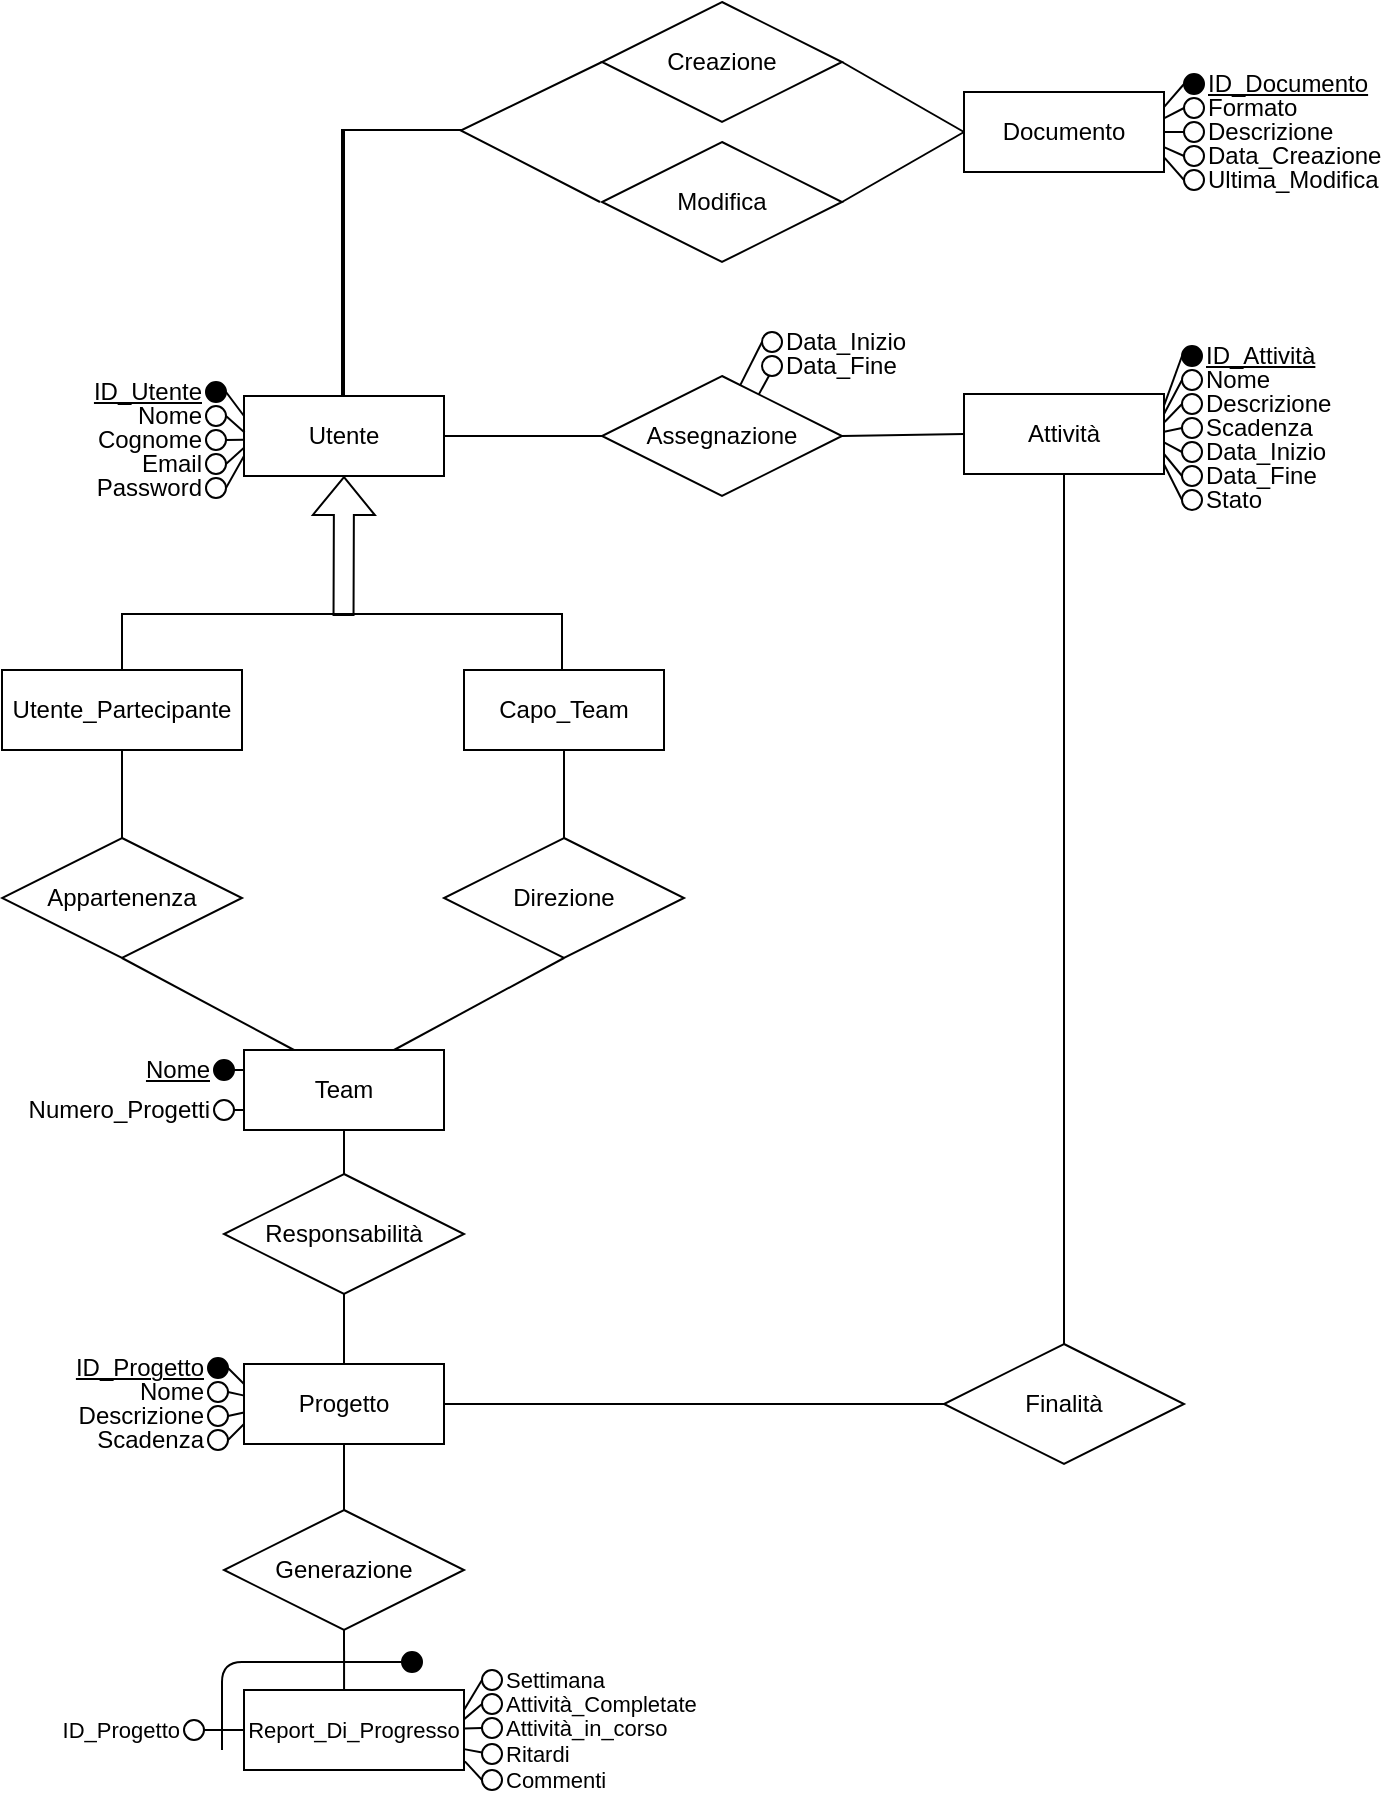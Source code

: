 <mxfile version="22.1.21" type="github">
  <diagram name="Pagina-1" id="-a8NMQQ-U-Xqtfrc5owP">
    <mxGraphModel dx="1985" dy="1823" grid="1" gridSize="10" guides="1" tooltips="1" connect="1" arrows="1" fold="1" page="1" pageScale="1" pageWidth="827" pageHeight="1169" math="0" shadow="0">
      <root>
        <mxCell id="0" />
        <mxCell id="1" parent="0" />
        <mxCell id="HbMBIwUDG-rfj2Xc_2_B-1" value="Utente" style="whiteSpace=wrap;html=1;align=center;" vertex="1" parent="1">
          <mxGeometry x="-19" y="-957" width="100" height="40" as="geometry" />
        </mxCell>
        <mxCell id="HbMBIwUDG-rfj2Xc_2_B-3" value="Password" style="ellipse;whiteSpace=wrap;html=1;align=right;labelPosition=left;verticalLabelPosition=middle;verticalAlign=middle;fillColor=#FFFFFF;strokeColor=default;fillStyle=auto;gradientColor=none;" vertex="1" parent="1">
          <mxGeometry x="-38" y="-916" width="10" height="10" as="geometry" />
        </mxCell>
        <mxCell id="HbMBIwUDG-rfj2Xc_2_B-4" value="Email" style="ellipse;whiteSpace=wrap;html=1;align=right;labelPosition=left;verticalLabelPosition=middle;verticalAlign=middle;fillColor=#FFFFFF;strokeColor=default;fillStyle=auto;gradientColor=none;" vertex="1" parent="1">
          <mxGeometry x="-38" y="-928" width="10" height="10" as="geometry" />
        </mxCell>
        <mxCell id="HbMBIwUDG-rfj2Xc_2_B-5" value="Cognome" style="ellipse;whiteSpace=wrap;html=1;align=right;labelPosition=left;verticalLabelPosition=middle;verticalAlign=middle;fillColor=#FFFFFF;strokeColor=default;fillStyle=auto;gradientColor=none;" vertex="1" parent="1">
          <mxGeometry x="-38" y="-940" width="10" height="10" as="geometry" />
        </mxCell>
        <mxCell id="HbMBIwUDG-rfj2Xc_2_B-6" value="Nome" style="ellipse;whiteSpace=wrap;html=1;align=right;labelPosition=left;verticalLabelPosition=middle;verticalAlign=middle;fillColor=#FFFFFF;strokeColor=default;fillStyle=auto;gradientColor=none;" vertex="1" parent="1">
          <mxGeometry x="-38" y="-952" width="10" height="10" as="geometry" />
        </mxCell>
        <mxCell id="HbMBIwUDG-rfj2Xc_2_B-7" value="ID_Utente" style="ellipse;whiteSpace=wrap;html=1;align=right;fontStyle=4;labelBackgroundColor=none;labelPosition=left;verticalLabelPosition=middle;verticalAlign=middle;fillColor=#000000;" vertex="1" parent="1">
          <mxGeometry x="-38" y="-964" width="10" height="10" as="geometry" />
        </mxCell>
        <mxCell id="HbMBIwUDG-rfj2Xc_2_B-8" value="" style="endArrow=none;html=1;rounded=0;entryX=0;entryY=0.25;entryDx=0;entryDy=0;exitX=1;exitY=0.5;exitDx=0;exitDy=0;" edge="1" parent="1" source="HbMBIwUDG-rfj2Xc_2_B-7" target="HbMBIwUDG-rfj2Xc_2_B-1">
          <mxGeometry width="50" height="50" relative="1" as="geometry">
            <mxPoint x="-39" y="-967" as="sourcePoint" />
            <mxPoint x="1" y="-1007" as="targetPoint" />
          </mxGeometry>
        </mxCell>
        <mxCell id="HbMBIwUDG-rfj2Xc_2_B-10" value="" style="endArrow=none;html=1;rounded=0;entryX=1;entryY=0.5;entryDx=0;entryDy=0;exitX=0.003;exitY=0.455;exitDx=0;exitDy=0;exitPerimeter=0;" edge="1" parent="1" source="HbMBIwUDG-rfj2Xc_2_B-1" target="HbMBIwUDG-rfj2Xc_2_B-6">
          <mxGeometry width="50" height="50" relative="1" as="geometry">
            <mxPoint x="-18" y="-929" as="sourcePoint" />
            <mxPoint x="-39" y="-934" as="targetPoint" />
          </mxGeometry>
        </mxCell>
        <mxCell id="HbMBIwUDG-rfj2Xc_2_B-11" value="" style="endArrow=none;html=1;rounded=0;entryX=1;entryY=0.5;entryDx=0;entryDy=0;exitX=0;exitY=0.548;exitDx=0;exitDy=0;exitPerimeter=0;" edge="1" parent="1" source="HbMBIwUDG-rfj2Xc_2_B-1" target="HbMBIwUDG-rfj2Xc_2_B-5">
          <mxGeometry width="50" height="50" relative="1" as="geometry">
            <mxPoint x="-28" y="-917.5" as="sourcePoint" />
            <mxPoint x="-49" y="-922.5" as="targetPoint" />
          </mxGeometry>
        </mxCell>
        <mxCell id="HbMBIwUDG-rfj2Xc_2_B-12" value="" style="endArrow=none;html=1;rounded=0;entryX=1;entryY=0.5;entryDx=0;entryDy=0;exitX=0;exitY=0.648;exitDx=0;exitDy=0;exitPerimeter=0;" edge="1" parent="1" source="HbMBIwUDG-rfj2Xc_2_B-1" target="HbMBIwUDG-rfj2Xc_2_B-4">
          <mxGeometry width="50" height="50" relative="1" as="geometry">
            <mxPoint x="-19" y="-923" as="sourcePoint" />
            <mxPoint x="-39" y="-910" as="targetPoint" />
          </mxGeometry>
        </mxCell>
        <mxCell id="HbMBIwUDG-rfj2Xc_2_B-13" value="" style="endArrow=none;html=1;rounded=0;entryX=1;entryY=0.5;entryDx=0;entryDy=0;exitX=0;exitY=0.75;exitDx=0;exitDy=0;" edge="1" parent="1" source="HbMBIwUDG-rfj2Xc_2_B-1" target="HbMBIwUDG-rfj2Xc_2_B-3">
          <mxGeometry width="50" height="50" relative="1" as="geometry">
            <mxPoint x="-9" y="-913" as="sourcePoint" />
            <mxPoint x="-29" y="-900" as="targetPoint" />
          </mxGeometry>
        </mxCell>
        <mxCell id="HbMBIwUDG-rfj2Xc_2_B-122" style="edgeStyle=none;shape=connector;curved=0;rounded=0;orthogonalLoop=1;jettySize=auto;html=1;exitX=0.5;exitY=1;exitDx=0;exitDy=0;entryX=0.5;entryY=0;entryDx=0;entryDy=0;labelBackgroundColor=default;strokeColor=default;align=center;verticalAlign=middle;fontFamily=Helvetica;fontSize=11;fontColor=default;endArrow=none;sourcePerimeterSpacing=0;targetPerimeterSpacing=0;" edge="1" parent="1" source="HbMBIwUDG-rfj2Xc_2_B-14" target="HbMBIwUDG-rfj2Xc_2_B-121">
          <mxGeometry relative="1" as="geometry" />
        </mxCell>
        <mxCell id="HbMBIwUDG-rfj2Xc_2_B-14" value="Progetto" style="whiteSpace=wrap;html=1;align=center;" vertex="1" parent="1">
          <mxGeometry x="-19" y="-473" width="100" height="40" as="geometry" />
        </mxCell>
        <mxCell id="HbMBIwUDG-rfj2Xc_2_B-15" value="Nome" style="ellipse;whiteSpace=wrap;html=1;align=right;labelPosition=left;verticalLabelPosition=middle;verticalAlign=middle;fillColor=#FFFFFF;strokeColor=default;fillStyle=auto;gradientColor=none;" vertex="1" parent="1">
          <mxGeometry x="-37" y="-464" width="10" height="10" as="geometry" />
        </mxCell>
        <mxCell id="HbMBIwUDG-rfj2Xc_2_B-16" value="Scadenza" style="ellipse;whiteSpace=wrap;html=1;align=right;labelPosition=left;verticalLabelPosition=middle;verticalAlign=middle;fillColor=#FFFFFF;strokeColor=default;fillStyle=auto;gradientColor=none;" vertex="1" parent="1">
          <mxGeometry x="-37" y="-440" width="10" height="10" as="geometry" />
        </mxCell>
        <mxCell id="HbMBIwUDG-rfj2Xc_2_B-17" value="Descrizione" style="ellipse;whiteSpace=wrap;html=1;align=right;labelPosition=left;verticalLabelPosition=middle;verticalAlign=middle;fillColor=#FFFFFF;strokeColor=default;fillStyle=auto;gradientColor=none;" vertex="1" parent="1">
          <mxGeometry x="-37" y="-452" width="10" height="10" as="geometry" />
        </mxCell>
        <mxCell id="HbMBIwUDG-rfj2Xc_2_B-18" value="ID_Progetto" style="ellipse;whiteSpace=wrap;html=1;align=right;fontStyle=4;labelBackgroundColor=none;labelPosition=left;verticalLabelPosition=middle;verticalAlign=middle;fillColor=#000000;" vertex="1" parent="1">
          <mxGeometry x="-37" y="-476" width="10" height="10" as="geometry" />
        </mxCell>
        <mxCell id="HbMBIwUDG-rfj2Xc_2_B-19" value="" style="endArrow=none;html=1;rounded=0;entryX=0;entryY=0.25;entryDx=0;entryDy=0;exitX=1;exitY=0.5;exitDx=0;exitDy=0;" edge="1" parent="1" source="HbMBIwUDG-rfj2Xc_2_B-18" target="HbMBIwUDG-rfj2Xc_2_B-14">
          <mxGeometry width="50" height="50" relative="1" as="geometry">
            <mxPoint x="-29" y="-485" as="sourcePoint" />
            <mxPoint x="11" y="-525" as="targetPoint" />
          </mxGeometry>
        </mxCell>
        <mxCell id="HbMBIwUDG-rfj2Xc_2_B-20" value="" style="endArrow=none;html=1;rounded=0;entryX=1;entryY=0.5;entryDx=0;entryDy=0;exitX=-0.004;exitY=0.392;exitDx=0;exitDy=0;exitPerimeter=0;" edge="1" parent="1" source="HbMBIwUDG-rfj2Xc_2_B-14" target="HbMBIwUDG-rfj2Xc_2_B-15">
          <mxGeometry width="50" height="50" relative="1" as="geometry">
            <mxPoint x="-49" y="-425" as="sourcePoint" />
            <mxPoint x="1" y="-475" as="targetPoint" />
          </mxGeometry>
        </mxCell>
        <mxCell id="HbMBIwUDG-rfj2Xc_2_B-21" value="" style="endArrow=none;html=1;rounded=0;entryX=1;entryY=0.5;entryDx=0;entryDy=0;exitX=0;exitY=0.606;exitDx=0;exitDy=0;exitPerimeter=0;" edge="1" parent="1" source="HbMBIwUDG-rfj2Xc_2_B-14" target="HbMBIwUDG-rfj2Xc_2_B-17">
          <mxGeometry width="50" height="50" relative="1" as="geometry">
            <mxPoint x="-8" y="-447" as="sourcePoint" />
            <mxPoint x="-29" y="-452" as="targetPoint" />
          </mxGeometry>
        </mxCell>
        <mxCell id="HbMBIwUDG-rfj2Xc_2_B-22" value="" style="endArrow=none;html=1;rounded=0;entryX=1;entryY=0.5;entryDx=0;entryDy=0;exitX=0;exitY=0.75;exitDx=0;exitDy=0;" edge="1" parent="1" source="HbMBIwUDG-rfj2Xc_2_B-14" target="HbMBIwUDG-rfj2Xc_2_B-16">
          <mxGeometry width="50" height="50" relative="1" as="geometry">
            <mxPoint x="-18" y="-435.5" as="sourcePoint" />
            <mxPoint x="-39" y="-440.5" as="targetPoint" />
          </mxGeometry>
        </mxCell>
        <mxCell id="HbMBIwUDG-rfj2Xc_2_B-23" value="Attività" style="whiteSpace=wrap;html=1;align=center;flipH=0;flipV=0;" vertex="1" parent="1">
          <mxGeometry x="341" y="-958" width="100" height="40" as="geometry" />
        </mxCell>
        <mxCell id="HbMBIwUDG-rfj2Xc_2_B-24" value="Nome" style="ellipse;whiteSpace=wrap;html=1;align=left;labelPosition=right;verticalLabelPosition=middle;verticalAlign=middle;fillColor=#FFFFFF;strokeColor=default;fillStyle=auto;gradientColor=none;" vertex="1" parent="1">
          <mxGeometry x="450" y="-970" width="10" height="10" as="geometry" />
        </mxCell>
        <mxCell id="HbMBIwUDG-rfj2Xc_2_B-25" value="Stato" style="ellipse;whiteSpace=wrap;html=1;align=left;labelPosition=right;verticalLabelPosition=middle;verticalAlign=middle;fillColor=#FFFFFF;strokeColor=default;fillStyle=auto;gradientColor=none;" vertex="1" parent="1">
          <mxGeometry x="450" y="-910" width="10" height="10" as="geometry" />
        </mxCell>
        <mxCell id="HbMBIwUDG-rfj2Xc_2_B-26" value="Scadenza" style="ellipse;whiteSpace=wrap;html=1;align=left;labelPosition=right;verticalLabelPosition=middle;verticalAlign=middle;fillColor=#FFFFFF;strokeColor=default;fillStyle=auto;gradientColor=none;" vertex="1" parent="1">
          <mxGeometry x="450" y="-946" width="10" height="10" as="geometry" />
        </mxCell>
        <mxCell id="HbMBIwUDG-rfj2Xc_2_B-27" value="Descrizione" style="ellipse;whiteSpace=wrap;html=1;align=left;labelPosition=right;verticalLabelPosition=middle;verticalAlign=middle;fillColor=#FFFFFF;strokeColor=default;fillStyle=auto;gradientColor=none;" vertex="1" parent="1">
          <mxGeometry x="450" y="-958" width="10" height="10" as="geometry" />
        </mxCell>
        <mxCell id="HbMBIwUDG-rfj2Xc_2_B-28" value="ID_Attività" style="ellipse;whiteSpace=wrap;html=1;align=left;fontStyle=4;labelBackgroundColor=none;labelPosition=right;verticalLabelPosition=middle;verticalAlign=middle;fillColor=#000000;" vertex="1" parent="1">
          <mxGeometry x="450" y="-982" width="10" height="10" as="geometry" />
        </mxCell>
        <mxCell id="HbMBIwUDG-rfj2Xc_2_B-29" value="" style="endArrow=none;html=1;rounded=0;entryX=1.001;entryY=0.138;entryDx=0;entryDy=0;exitX=0;exitY=0.5;exitDx=0;exitDy=0;entryPerimeter=0;" edge="1" parent="1" source="HbMBIwUDG-rfj2Xc_2_B-28" target="HbMBIwUDG-rfj2Xc_2_B-23">
          <mxGeometry width="50" height="50" relative="1" as="geometry">
            <mxPoint x="356" y="-972" as="sourcePoint" />
            <mxPoint x="396" y="-1012" as="targetPoint" />
          </mxGeometry>
        </mxCell>
        <mxCell id="HbMBIwUDG-rfj2Xc_2_B-30" value="" style="endArrow=none;html=1;rounded=0;entryX=0;entryY=0.5;entryDx=0;entryDy=0;exitX=1;exitY=0.25;exitDx=0;exitDy=0;" edge="1" parent="1" source="HbMBIwUDG-rfj2Xc_2_B-23" target="HbMBIwUDG-rfj2Xc_2_B-24">
          <mxGeometry width="50" height="50" relative="1" as="geometry">
            <mxPoint x="446" y="-952" as="sourcePoint" />
            <mxPoint x="386" y="-962" as="targetPoint" />
          </mxGeometry>
        </mxCell>
        <mxCell id="HbMBIwUDG-rfj2Xc_2_B-31" value="" style="endArrow=none;html=1;rounded=0;entryX=0;entryY=0.5;entryDx=0;entryDy=0;exitX=1.003;exitY=0.35;exitDx=0;exitDy=0;exitPerimeter=0;" edge="1" parent="1" source="HbMBIwUDG-rfj2Xc_2_B-23" target="HbMBIwUDG-rfj2Xc_2_B-27">
          <mxGeometry width="50" height="50" relative="1" as="geometry">
            <mxPoint x="466" y="-946" as="sourcePoint" />
            <mxPoint x="566" y="-956" as="targetPoint" />
          </mxGeometry>
        </mxCell>
        <mxCell id="HbMBIwUDG-rfj2Xc_2_B-32" value="" style="endArrow=none;html=1;rounded=0;exitX=1.001;exitY=0.472;exitDx=0;exitDy=0;exitPerimeter=0;entryX=0;entryY=0.5;entryDx=0;entryDy=0;" edge="1" parent="1" source="HbMBIwUDG-rfj2Xc_2_B-23" target="HbMBIwUDG-rfj2Xc_2_B-26">
          <mxGeometry width="50" height="50" relative="1" as="geometry">
            <mxPoint x="367" y="-922.5" as="sourcePoint" />
            <mxPoint x="576" y="-942" as="targetPoint" />
          </mxGeometry>
        </mxCell>
        <mxCell id="HbMBIwUDG-rfj2Xc_2_B-33" value="" style="endArrow=none;html=1;rounded=0;exitX=1;exitY=0.879;exitDx=0;exitDy=0;exitPerimeter=0;entryX=0;entryY=0.5;entryDx=0;entryDy=0;" edge="1" parent="1" source="HbMBIwUDG-rfj2Xc_2_B-23" target="HbMBIwUDG-rfj2Xc_2_B-25">
          <mxGeometry width="50" height="50" relative="1" as="geometry">
            <mxPoint x="376" y="-928" as="sourcePoint" />
            <mxPoint x="576" y="-905" as="targetPoint" />
          </mxGeometry>
        </mxCell>
        <mxCell id="HbMBIwUDG-rfj2Xc_2_B-34" value="Team" style="whiteSpace=wrap;html=1;align=center;" vertex="1" parent="1">
          <mxGeometry x="-19" y="-630" width="100" height="40" as="geometry" />
        </mxCell>
        <mxCell id="HbMBIwUDG-rfj2Xc_2_B-35" value="Numero_Progetti" style="ellipse;whiteSpace=wrap;html=1;align=right;labelPosition=left;verticalLabelPosition=middle;verticalAlign=middle;fillColor=#FFFFFF;strokeColor=default;fillStyle=auto;gradientColor=none;" vertex="1" parent="1">
          <mxGeometry x="-34" y="-605" width="10" height="10" as="geometry" />
        </mxCell>
        <mxCell id="HbMBIwUDG-rfj2Xc_2_B-36" value="Nome" style="ellipse;whiteSpace=wrap;html=1;align=right;fontStyle=4;labelBackgroundColor=none;labelPosition=left;verticalLabelPosition=middle;verticalAlign=middle;fillColor=#000000;" vertex="1" parent="1">
          <mxGeometry x="-34" y="-625" width="10" height="10" as="geometry" />
        </mxCell>
        <mxCell id="HbMBIwUDG-rfj2Xc_2_B-37" value="" style="endArrow=none;html=1;rounded=0;entryX=0;entryY=0.25;entryDx=0;entryDy=0;exitX=1;exitY=0.5;exitDx=0;exitDy=0;" edge="1" parent="1" source="HbMBIwUDG-rfj2Xc_2_B-36" target="HbMBIwUDG-rfj2Xc_2_B-34">
          <mxGeometry width="50" height="50" relative="1" as="geometry">
            <mxPoint x="-30" y="-645" as="sourcePoint" />
            <mxPoint x="10" y="-685" as="targetPoint" />
          </mxGeometry>
        </mxCell>
        <mxCell id="HbMBIwUDG-rfj2Xc_2_B-38" value="" style="endArrow=none;html=1;rounded=0;entryX=1;entryY=0.5;entryDx=0;entryDy=0;exitX=0;exitY=0.75;exitDx=0;exitDy=0;" edge="1" parent="1" source="HbMBIwUDG-rfj2Xc_2_B-34" target="HbMBIwUDG-rfj2Xc_2_B-35">
          <mxGeometry width="50" height="50" relative="1" as="geometry">
            <mxPoint x="-50" y="-585" as="sourcePoint" />
            <mxPoint y="-635" as="targetPoint" />
          </mxGeometry>
        </mxCell>
        <mxCell id="HbMBIwUDG-rfj2Xc_2_B-39" value="Documento" style="whiteSpace=wrap;html=1;align=center;" vertex="1" parent="1">
          <mxGeometry x="341" y="-1109" width="100" height="40" as="geometry" />
        </mxCell>
        <mxCell id="HbMBIwUDG-rfj2Xc_2_B-40" value="Appartenenza" style="shape=rhombus;perimeter=rhombusPerimeter;whiteSpace=wrap;html=1;align=center;" vertex="1" parent="1">
          <mxGeometry x="-140" y="-736" width="120" height="60" as="geometry" />
        </mxCell>
        <mxCell id="HbMBIwUDG-rfj2Xc_2_B-41" value="Finalità" style="shape=rhombus;perimeter=rhombusPerimeter;whiteSpace=wrap;html=1;align=center;" vertex="1" parent="1">
          <mxGeometry x="331" y="-483" width="120" height="60" as="geometry" />
        </mxCell>
        <mxCell id="HbMBIwUDG-rfj2Xc_2_B-42" value="Data_Inizio" style="ellipse;whiteSpace=wrap;html=1;align=left;labelPosition=right;verticalLabelPosition=middle;verticalAlign=middle;fillColor=#FFFFFF;strokeColor=default;fillStyle=auto;gradientColor=none;" vertex="1" parent="1">
          <mxGeometry x="450" y="-934" width="10" height="10" as="geometry" />
        </mxCell>
        <mxCell id="HbMBIwUDG-rfj2Xc_2_B-43" value="Data_Fine" style="ellipse;whiteSpace=wrap;html=1;align=left;labelPosition=right;verticalLabelPosition=middle;verticalAlign=middle;fillColor=#FFFFFF;strokeColor=default;fillStyle=auto;gradientColor=none;" vertex="1" parent="1">
          <mxGeometry x="450" y="-922" width="10" height="10" as="geometry" />
        </mxCell>
        <mxCell id="HbMBIwUDG-rfj2Xc_2_B-44" value="" style="endArrow=none;html=1;rounded=0;exitX=1;exitY=0.606;exitDx=0;exitDy=0;exitPerimeter=0;entryX=0;entryY=0.5;entryDx=0;entryDy=0;" edge="1" parent="1" source="HbMBIwUDG-rfj2Xc_2_B-23" target="HbMBIwUDG-rfj2Xc_2_B-42">
          <mxGeometry width="50" height="50" relative="1" as="geometry">
            <mxPoint x="446" y="-932" as="sourcePoint" />
            <mxPoint x="576" y="-929" as="targetPoint" />
          </mxGeometry>
        </mxCell>
        <mxCell id="HbMBIwUDG-rfj2Xc_2_B-45" value="" style="endArrow=none;html=1;rounded=0;entryX=0;entryY=0.5;entryDx=0;entryDy=0;exitX=1;exitY=0.75;exitDx=0;exitDy=0;" edge="1" parent="1" source="HbMBIwUDG-rfj2Xc_2_B-23" target="HbMBIwUDG-rfj2Xc_2_B-43">
          <mxGeometry width="50" height="50" relative="1" as="geometry">
            <mxPoint x="476" y="-922" as="sourcePoint" />
            <mxPoint x="356" y="-906" as="targetPoint" />
          </mxGeometry>
        </mxCell>
        <mxCell id="HbMBIwUDG-rfj2Xc_2_B-46" value="Responsabilità" style="shape=rhombus;perimeter=rhombusPerimeter;whiteSpace=wrap;html=1;align=center;" vertex="1" parent="1">
          <mxGeometry x="-29" y="-568" width="120" height="60" as="geometry" />
        </mxCell>
        <mxCell id="HbMBIwUDG-rfj2Xc_2_B-47" value="" style="endArrow=none;html=1;rounded=0;entryX=0.5;entryY=1;entryDx=0;entryDy=0;exitX=0.5;exitY=0;exitDx=0;exitDy=0;" edge="1" parent="1" source="HbMBIwUDG-rfj2Xc_2_B-46" target="HbMBIwUDG-rfj2Xc_2_B-34">
          <mxGeometry width="50" height="50" relative="1" as="geometry">
            <mxPoint x="80" y="-496" as="sourcePoint" />
            <mxPoint x="130" y="-546" as="targetPoint" />
          </mxGeometry>
        </mxCell>
        <mxCell id="HbMBIwUDG-rfj2Xc_2_B-48" value="" style="endArrow=none;html=1;rounded=0;entryX=0.5;entryY=1;entryDx=0;entryDy=0;exitX=0.5;exitY=0;exitDx=0;exitDy=0;" edge="1" parent="1" source="HbMBIwUDG-rfj2Xc_2_B-14" target="HbMBIwUDG-rfj2Xc_2_B-46">
          <mxGeometry width="50" height="50" relative="1" as="geometry">
            <mxPoint x="41" y="-558" as="sourcePoint" />
            <mxPoint x="41" y="-599" as="targetPoint" />
          </mxGeometry>
        </mxCell>
        <mxCell id="HbMBIwUDG-rfj2Xc_2_B-49" value="Direzione" style="shape=rhombus;perimeter=rhombusPerimeter;whiteSpace=wrap;html=1;align=center;" vertex="1" parent="1">
          <mxGeometry x="81" y="-736" width="120" height="60" as="geometry" />
        </mxCell>
        <mxCell id="HbMBIwUDG-rfj2Xc_2_B-50" value="" style="endArrow=none;html=1;rounded=0;exitX=0.5;exitY=0;exitDx=0;exitDy=0;entryX=0.5;entryY=1;entryDx=0;entryDy=0;" edge="1" parent="1" source="HbMBIwUDG-rfj2Xc_2_B-40" target="HbMBIwUDG-rfj2Xc_2_B-82">
          <mxGeometry width="50" height="50" relative="1" as="geometry">
            <mxPoint x="-29" y="-726" as="sourcePoint" />
            <mxPoint x="-10" y="-766" as="targetPoint" />
          </mxGeometry>
        </mxCell>
        <mxCell id="HbMBIwUDG-rfj2Xc_2_B-51" value="" style="endArrow=none;html=1;rounded=0;exitX=0.5;exitY=0;exitDx=0;exitDy=0;entryX=0.5;entryY=1;entryDx=0;entryDy=0;" edge="1" parent="1" source="HbMBIwUDG-rfj2Xc_2_B-49" target="HbMBIwUDG-rfj2Xc_2_B-79">
          <mxGeometry width="50" height="50" relative="1" as="geometry">
            <mxPoint x="6" y="-719" as="sourcePoint" />
            <mxPoint x="60" y="-766" as="targetPoint" />
          </mxGeometry>
        </mxCell>
        <mxCell id="HbMBIwUDG-rfj2Xc_2_B-52" value="" style="endArrow=none;html=1;rounded=0;entryX=0.5;entryY=1;entryDx=0;entryDy=0;exitX=0.25;exitY=0;exitDx=0;exitDy=0;" edge="1" parent="1" source="HbMBIwUDG-rfj2Xc_2_B-34" target="HbMBIwUDG-rfj2Xc_2_B-40">
          <mxGeometry width="50" height="50" relative="1" as="geometry">
            <mxPoint x="-69" y="-726" as="sourcePoint" />
            <mxPoint x="16" y="-773" as="targetPoint" />
          </mxGeometry>
        </mxCell>
        <mxCell id="HbMBIwUDG-rfj2Xc_2_B-53" value="" style="endArrow=none;html=1;rounded=0;entryX=0.5;entryY=1;entryDx=0;entryDy=0;exitX=0.75;exitY=0;exitDx=0;exitDy=0;" edge="1" parent="1" source="HbMBIwUDG-rfj2Xc_2_B-34" target="HbMBIwUDG-rfj2Xc_2_B-49">
          <mxGeometry width="50" height="50" relative="1" as="geometry">
            <mxPoint x="85" y="-602" as="sourcePoint" />
            <mxPoint x="170" y="-649" as="targetPoint" />
          </mxGeometry>
        </mxCell>
        <mxCell id="HbMBIwUDG-rfj2Xc_2_B-54" value="Assegnazione" style="shape=rhombus;perimeter=rhombusPerimeter;whiteSpace=wrap;html=1;align=center;" vertex="1" parent="1">
          <mxGeometry x="160" y="-967" width="120" height="60" as="geometry" />
        </mxCell>
        <mxCell id="HbMBIwUDG-rfj2Xc_2_B-55" value="" style="endArrow=none;html=1;rounded=0;entryX=0;entryY=0.5;entryDx=0;entryDy=0;exitX=1;exitY=0.5;exitDx=0;exitDy=0;" edge="1" parent="1" source="HbMBIwUDG-rfj2Xc_2_B-1" target="HbMBIwUDG-rfj2Xc_2_B-54">
          <mxGeometry width="50" height="50" relative="1" as="geometry">
            <mxPoint x="81" y="-934" as="sourcePoint" />
            <mxPoint x="166" y="-981" as="targetPoint" />
          </mxGeometry>
        </mxCell>
        <mxCell id="HbMBIwUDG-rfj2Xc_2_B-56" value="" style="endArrow=none;html=1;rounded=0;entryX=0;entryY=0.5;entryDx=0;entryDy=0;exitX=1;exitY=0.5;exitDx=0;exitDy=0;" edge="1" parent="1" source="HbMBIwUDG-rfj2Xc_2_B-54" target="HbMBIwUDG-rfj2Xc_2_B-23">
          <mxGeometry width="50" height="50" relative="1" as="geometry">
            <mxPoint x="240" y="-833" as="sourcePoint" />
            <mxPoint x="325" y="-880" as="targetPoint" />
          </mxGeometry>
        </mxCell>
        <mxCell id="HbMBIwUDG-rfj2Xc_2_B-57" value="" style="endArrow=none;html=1;rounded=0;entryX=0.5;entryY=1;entryDx=0;entryDy=0;exitX=0.5;exitY=0;exitDx=0;exitDy=0;" edge="1" parent="1" source="HbMBIwUDG-rfj2Xc_2_B-41" target="HbMBIwUDG-rfj2Xc_2_B-23">
          <mxGeometry width="50" height="50" relative="1" as="geometry">
            <mxPoint x="340" y="-803" as="sourcePoint" />
            <mxPoint x="425" y="-850" as="targetPoint" />
          </mxGeometry>
        </mxCell>
        <mxCell id="HbMBIwUDG-rfj2Xc_2_B-58" value="" style="endArrow=none;html=1;rounded=0;entryX=0;entryY=0.5;entryDx=0;entryDy=0;exitX=1;exitY=0.5;exitDx=0;exitDy=0;" edge="1" parent="1" source="HbMBIwUDG-rfj2Xc_2_B-14" target="HbMBIwUDG-rfj2Xc_2_B-41">
          <mxGeometry width="50" height="50" relative="1" as="geometry">
            <mxPoint x="177.5" y="-447.5" as="sourcePoint" />
            <mxPoint x="262.5" y="-494.5" as="targetPoint" />
          </mxGeometry>
        </mxCell>
        <mxCell id="HbMBIwUDG-rfj2Xc_2_B-59" value="Data_Inizio" style="ellipse;whiteSpace=wrap;html=1;align=left;labelPosition=right;verticalLabelPosition=middle;verticalAlign=middle;fillColor=#FFFFFF;strokeColor=default;fillStyle=auto;gradientColor=none;" vertex="1" parent="1">
          <mxGeometry x="240" y="-989" width="10" height="10" as="geometry" />
        </mxCell>
        <mxCell id="HbMBIwUDG-rfj2Xc_2_B-60" value="Data_Fine" style="ellipse;whiteSpace=wrap;html=1;align=left;labelPosition=right;verticalLabelPosition=middle;verticalAlign=middle;fillColor=#FFFFFF;strokeColor=default;fillStyle=auto;gradientColor=none;" vertex="1" parent="1">
          <mxGeometry x="240" y="-977" width="10" height="10" as="geometry" />
        </mxCell>
        <mxCell id="HbMBIwUDG-rfj2Xc_2_B-61" value="" style="endArrow=none;html=1;rounded=0;entryX=0;entryY=0.5;entryDx=0;entryDy=0;exitX=0.575;exitY=0.08;exitDx=0;exitDy=0;exitPerimeter=0;" edge="1" parent="1" source="HbMBIwUDG-rfj2Xc_2_B-54" target="HbMBIwUDG-rfj2Xc_2_B-59">
          <mxGeometry width="50" height="50" relative="1" as="geometry">
            <mxPoint x="230" y="-970" as="sourcePoint" />
            <mxPoint x="240" y="-920" as="targetPoint" />
          </mxGeometry>
        </mxCell>
        <mxCell id="HbMBIwUDG-rfj2Xc_2_B-62" value="" style="endArrow=none;html=1;rounded=0;exitX=0.654;exitY=0.151;exitDx=0;exitDy=0;exitPerimeter=0;entryX=0.371;entryY=0.954;entryDx=0;entryDy=0;entryPerimeter=0;" edge="1" parent="1" source="HbMBIwUDG-rfj2Xc_2_B-54" target="HbMBIwUDG-rfj2Xc_2_B-60">
          <mxGeometry width="50" height="50" relative="1" as="geometry">
            <mxPoint x="239" y="-952" as="sourcePoint" />
            <mxPoint x="240" y="-960" as="targetPoint" />
          </mxGeometry>
        </mxCell>
        <mxCell id="HbMBIwUDG-rfj2Xc_2_B-99" style="edgeStyle=none;shape=connector;curved=0;rounded=0;orthogonalLoop=1;jettySize=auto;html=1;exitX=1;exitY=0.5;exitDx=0;exitDy=0;entryX=0;entryY=0.5;entryDx=0;entryDy=0;labelBackgroundColor=default;strokeColor=default;align=center;verticalAlign=middle;fontFamily=Helvetica;fontSize=11;fontColor=default;endArrow=none;sourcePerimeterSpacing=0;targetPerimeterSpacing=0;" edge="1" parent="1" source="HbMBIwUDG-rfj2Xc_2_B-63" target="HbMBIwUDG-rfj2Xc_2_B-39">
          <mxGeometry relative="1" as="geometry" />
        </mxCell>
        <mxCell id="HbMBIwUDG-rfj2Xc_2_B-102" style="edgeStyle=none;shape=connector;curved=0;rounded=0;orthogonalLoop=1;jettySize=auto;html=1;exitX=0;exitY=0.5;exitDx=0;exitDy=0;labelBackgroundColor=default;strokeColor=default;align=center;verticalAlign=middle;fontFamily=Helvetica;fontSize=11;fontColor=default;endArrow=none;sourcePerimeterSpacing=0;targetPerimeterSpacing=0;entryX=0.5;entryY=0;entryDx=0;entryDy=0;" edge="1" parent="1" source="HbMBIwUDG-rfj2Xc_2_B-63" target="HbMBIwUDG-rfj2Xc_2_B-1">
          <mxGeometry relative="1" as="geometry">
            <mxPoint x="90" y="-1090" as="targetPoint" />
            <Array as="points">
              <mxPoint x="90" y="-1090" />
              <mxPoint x="31" y="-1090" />
            </Array>
          </mxGeometry>
        </mxCell>
        <mxCell id="HbMBIwUDG-rfj2Xc_2_B-63" value="Creazione" style="shape=rhombus;perimeter=rhombusPerimeter;whiteSpace=wrap;html=1;align=center;" vertex="1" parent="1">
          <mxGeometry x="160" y="-1154" width="120" height="60" as="geometry" />
        </mxCell>
        <mxCell id="HbMBIwUDG-rfj2Xc_2_B-65" value="Formato" style="ellipse;whiteSpace=wrap;html=1;align=left;labelPosition=right;verticalLabelPosition=middle;verticalAlign=middle;fillColor=#FFFFFF;strokeColor=default;fillStyle=auto;gradientColor=none;" vertex="1" parent="1">
          <mxGeometry x="451" y="-1106" width="10" height="10" as="geometry" />
        </mxCell>
        <mxCell id="HbMBIwUDG-rfj2Xc_2_B-66" value="Ultima_Modifica" style="ellipse;whiteSpace=wrap;html=1;align=left;labelPosition=right;verticalLabelPosition=middle;verticalAlign=middle;fillColor=#FFFFFF;strokeColor=default;fillStyle=auto;gradientColor=none;" vertex="1" parent="1">
          <mxGeometry x="451" y="-1070" width="10" height="10" as="geometry" />
        </mxCell>
        <mxCell id="HbMBIwUDG-rfj2Xc_2_B-67" value="Data_Creazione" style="ellipse;whiteSpace=wrap;html=1;align=left;labelPosition=right;verticalLabelPosition=middle;verticalAlign=middle;fillColor=#FFFFFF;strokeColor=default;fillStyle=auto;gradientColor=none;" vertex="1" parent="1">
          <mxGeometry x="451" y="-1082" width="10" height="10" as="geometry" />
        </mxCell>
        <mxCell id="HbMBIwUDG-rfj2Xc_2_B-68" value="Descrizione" style="ellipse;whiteSpace=wrap;html=1;align=left;labelPosition=right;verticalLabelPosition=middle;verticalAlign=middle;fillColor=#FFFFFF;strokeColor=default;fillStyle=auto;gradientColor=none;" vertex="1" parent="1">
          <mxGeometry x="451" y="-1094" width="10" height="10" as="geometry" />
        </mxCell>
        <mxCell id="HbMBIwUDG-rfj2Xc_2_B-69" value="ID_Documento" style="ellipse;whiteSpace=wrap;html=1;align=left;fontStyle=4;labelBackgroundColor=none;labelPosition=right;verticalLabelPosition=middle;verticalAlign=middle;fillColor=#000000;" vertex="1" parent="1">
          <mxGeometry x="451" y="-1118" width="10" height="10" as="geometry" />
        </mxCell>
        <mxCell id="HbMBIwUDG-rfj2Xc_2_B-70" value="" style="endArrow=none;html=1;rounded=0;entryX=1.002;entryY=0.183;entryDx=0;entryDy=0;exitX=0;exitY=0.5;exitDx=0;exitDy=0;entryPerimeter=0;" edge="1" parent="1" source="HbMBIwUDG-rfj2Xc_2_B-69" target="HbMBIwUDG-rfj2Xc_2_B-39">
          <mxGeometry width="50" height="50" relative="1" as="geometry">
            <mxPoint x="321.0" y="-1117" as="sourcePoint" />
            <mxPoint x="341" y="-1099" as="targetPoint" />
          </mxGeometry>
        </mxCell>
        <mxCell id="HbMBIwUDG-rfj2Xc_2_B-71" value="" style="endArrow=none;html=1;rounded=0;exitX=0;exitY=0.5;exitDx=0;exitDy=0;entryX=0.997;entryY=0.332;entryDx=0;entryDy=0;entryPerimeter=0;" edge="1" parent="1" source="HbMBIwUDG-rfj2Xc_2_B-65" target="HbMBIwUDG-rfj2Xc_2_B-39">
          <mxGeometry width="50" height="50" relative="1" as="geometry">
            <mxPoint x="462" y="-1103" as="sourcePoint" />
            <mxPoint x="442" y="-1097" as="targetPoint" />
          </mxGeometry>
        </mxCell>
        <mxCell id="HbMBIwUDG-rfj2Xc_2_B-72" value="" style="endArrow=none;html=1;rounded=0;entryX=1;entryY=0.5;entryDx=0;entryDy=0;exitX=0;exitY=0.5;exitDx=0;exitDy=0;" edge="1" parent="1" source="HbMBIwUDG-rfj2Xc_2_B-68" target="HbMBIwUDG-rfj2Xc_2_B-39">
          <mxGeometry width="50" height="50" relative="1" as="geometry">
            <mxPoint x="472" y="-1093" as="sourcePoint" />
            <mxPoint x="461" y="-1082" as="targetPoint" />
          </mxGeometry>
        </mxCell>
        <mxCell id="HbMBIwUDG-rfj2Xc_2_B-73" value="" style="endArrow=none;html=1;rounded=0;entryX=0;entryY=0.5;entryDx=0;entryDy=0;exitX=1.003;exitY=0.824;exitDx=0;exitDy=0;exitPerimeter=0;" edge="1" parent="1" source="HbMBIwUDG-rfj2Xc_2_B-39" target="HbMBIwUDG-rfj2Xc_2_B-66">
          <mxGeometry width="50" height="50" relative="1" as="geometry">
            <mxPoint x="482" y="-1083" as="sourcePoint" />
            <mxPoint x="471" y="-1072" as="targetPoint" />
          </mxGeometry>
        </mxCell>
        <mxCell id="HbMBIwUDG-rfj2Xc_2_B-74" value="" style="endArrow=none;html=1;rounded=0;entryX=1;entryY=0.689;entryDx=0;entryDy=0;exitX=0;exitY=0.5;exitDx=0;exitDy=0;entryPerimeter=0;" edge="1" parent="1" source="HbMBIwUDG-rfj2Xc_2_B-67" target="HbMBIwUDG-rfj2Xc_2_B-39">
          <mxGeometry width="50" height="50" relative="1" as="geometry">
            <mxPoint x="452" y="-1083" as="sourcePoint" />
            <mxPoint x="441" y="-1072" as="targetPoint" />
          </mxGeometry>
        </mxCell>
        <mxCell id="HbMBIwUDG-rfj2Xc_2_B-76" value="" style="shape=flexArrow;endArrow=classic;rounded=0;html=1;entryX=0.5;entryY=1;entryDx=0;entryDy=0;" edge="1" parent="1" target="HbMBIwUDG-rfj2Xc_2_B-1">
          <mxGeometry width="50" height="50" relative="1" as="geometry">
            <mxPoint x="30.77" y="-847" as="sourcePoint" />
            <mxPoint x="30.77" y="-907" as="targetPoint" />
          </mxGeometry>
        </mxCell>
        <mxCell id="HbMBIwUDG-rfj2Xc_2_B-78" value="" style="endArrow=none;html=1;rounded=0;exitX=0.5;exitY=0;exitDx=0;exitDy=0;" edge="1" parent="1" source="HbMBIwUDG-rfj2Xc_2_B-82">
          <mxGeometry width="50" height="50" relative="1" as="geometry">
            <mxPoint x="-79" y="-820" as="sourcePoint" />
            <mxPoint x="140" y="-848" as="targetPoint" />
            <Array as="points">
              <mxPoint x="-80" y="-848" />
              <mxPoint x="140" y="-848" />
              <mxPoint x="140" y="-820" />
            </Array>
          </mxGeometry>
        </mxCell>
        <mxCell id="HbMBIwUDG-rfj2Xc_2_B-79" value="Capo_Team" style="whiteSpace=wrap;html=1;align=center;" vertex="1" parent="1">
          <mxGeometry x="91" y="-820" width="100" height="40" as="geometry" />
        </mxCell>
        <mxCell id="HbMBIwUDG-rfj2Xc_2_B-82" value="Utente_Partecipante" style="whiteSpace=wrap;html=1;align=center;" vertex="1" parent="1">
          <mxGeometry x="-140" y="-820" width="120" height="40" as="geometry" />
        </mxCell>
        <mxCell id="HbMBIwUDG-rfj2Xc_2_B-100" style="edgeStyle=none;shape=connector;curved=0;rounded=0;orthogonalLoop=1;jettySize=auto;html=1;exitX=1;exitY=0.5;exitDx=0;exitDy=0;entryX=0;entryY=0.5;entryDx=0;entryDy=0;labelBackgroundColor=default;strokeColor=default;align=center;verticalAlign=middle;fontFamily=Helvetica;fontSize=11;fontColor=default;endArrow=none;sourcePerimeterSpacing=0;targetPerimeterSpacing=0;" edge="1" parent="1" source="HbMBIwUDG-rfj2Xc_2_B-89" target="HbMBIwUDG-rfj2Xc_2_B-39">
          <mxGeometry relative="1" as="geometry" />
        </mxCell>
        <mxCell id="HbMBIwUDG-rfj2Xc_2_B-101" style="edgeStyle=none;shape=connector;curved=0;rounded=0;orthogonalLoop=1;jettySize=auto;html=1;exitX=0;exitY=0.5;exitDx=0;exitDy=0;entryX=0.5;entryY=0;entryDx=0;entryDy=0;labelBackgroundColor=default;strokeColor=default;align=center;verticalAlign=middle;fontFamily=Helvetica;fontSize=11;fontColor=default;endArrow=none;sourcePerimeterSpacing=0;targetPerimeterSpacing=0;" edge="1" parent="1">
          <mxGeometry relative="1" as="geometry">
            <mxPoint x="159.0" y="-1054" as="sourcePoint" />
            <mxPoint x="30" y="-957" as="targetPoint" />
            <Array as="points">
              <mxPoint x="89" y="-1090" />
              <mxPoint x="30" y="-1090" />
            </Array>
          </mxGeometry>
        </mxCell>
        <mxCell id="HbMBIwUDG-rfj2Xc_2_B-89" value="Modifica" style="shape=rhombus;perimeter=rhombusPerimeter;whiteSpace=wrap;html=1;align=center;" vertex="1" parent="1">
          <mxGeometry x="160" y="-1084" width="120" height="60" as="geometry" />
        </mxCell>
        <mxCell id="HbMBIwUDG-rfj2Xc_2_B-128" style="edgeStyle=none;shape=connector;curved=0;rounded=0;orthogonalLoop=1;jettySize=auto;html=1;exitX=1;exitY=0.25;exitDx=0;exitDy=0;entryX=0;entryY=0.5;entryDx=0;entryDy=0;labelBackgroundColor=default;strokeColor=default;align=center;verticalAlign=middle;fontFamily=Helvetica;fontSize=11;fontColor=default;endArrow=none;sourcePerimeterSpacing=0;targetPerimeterSpacing=0;" edge="1" parent="1" source="HbMBIwUDG-rfj2Xc_2_B-104" target="HbMBIwUDG-rfj2Xc_2_B-108">
          <mxGeometry relative="1" as="geometry" />
        </mxCell>
        <mxCell id="HbMBIwUDG-rfj2Xc_2_B-141" style="edgeStyle=none;shape=connector;curved=0;rounded=0;orthogonalLoop=1;jettySize=auto;html=1;exitX=0;exitY=0.5;exitDx=0;exitDy=0;entryX=1;entryY=0.5;entryDx=0;entryDy=0;labelBackgroundColor=default;strokeColor=default;align=center;verticalAlign=middle;fontFamily=Helvetica;fontSize=11;fontColor=default;endArrow=none;sourcePerimeterSpacing=0;targetPerimeterSpacing=0;" edge="1" parent="1" source="HbMBIwUDG-rfj2Xc_2_B-104" target="HbMBIwUDG-rfj2Xc_2_B-119">
          <mxGeometry relative="1" as="geometry" />
        </mxCell>
        <mxCell id="HbMBIwUDG-rfj2Xc_2_B-104" value="Report_Di_Progresso" style="whiteSpace=wrap;html=1;align=center;fontFamily=Helvetica;fontSize=11;fontColor=default;" vertex="1" parent="1">
          <mxGeometry x="-19" y="-310" width="110" height="40" as="geometry" />
        </mxCell>
        <mxCell id="HbMBIwUDG-rfj2Xc_2_B-108" value="Settimana" style="ellipse;whiteSpace=wrap;html=1;align=left;labelPosition=right;verticalLabelPosition=middle;verticalAlign=middle;fillColor=#FFFFFF;strokeColor=default;fillStyle=auto;gradientColor=none;fontFamily=Helvetica;fontSize=11;fontColor=default;" vertex="1" parent="1">
          <mxGeometry x="100" y="-320" width="10" height="10" as="geometry" />
        </mxCell>
        <mxCell id="HbMBIwUDG-rfj2Xc_2_B-111" value="Attività_Completate" style="ellipse;whiteSpace=wrap;html=1;align=left;labelPosition=right;verticalLabelPosition=middle;verticalAlign=middle;fillColor=#FFFFFF;strokeColor=default;fillStyle=auto;gradientColor=none;fontFamily=Helvetica;fontSize=11;fontColor=default;" vertex="1" parent="1">
          <mxGeometry x="100" y="-308" width="10" height="10" as="geometry" />
        </mxCell>
        <mxCell id="HbMBIwUDG-rfj2Xc_2_B-130" value="" style="edgeStyle=none;shape=connector;curved=0;rounded=0;orthogonalLoop=1;jettySize=auto;html=1;labelBackgroundColor=default;strokeColor=default;align=center;verticalAlign=middle;fontFamily=Helvetica;fontSize=11;fontColor=default;endArrow=none;sourcePerimeterSpacing=0;targetPerimeterSpacing=0;" edge="1" parent="1" source="HbMBIwUDG-rfj2Xc_2_B-112" target="HbMBIwUDG-rfj2Xc_2_B-104">
          <mxGeometry relative="1" as="geometry" />
        </mxCell>
        <mxCell id="HbMBIwUDG-rfj2Xc_2_B-112" value="Attività_in_corso" style="ellipse;whiteSpace=wrap;html=1;align=left;labelPosition=right;verticalLabelPosition=middle;verticalAlign=middle;fillColor=#FFFFFF;strokeColor=default;fillStyle=auto;gradientColor=none;fontFamily=Helvetica;fontSize=11;fontColor=default;" vertex="1" parent="1">
          <mxGeometry x="100" y="-296" width="10" height="10" as="geometry" />
        </mxCell>
        <mxCell id="HbMBIwUDG-rfj2Xc_2_B-131" value="" style="edgeStyle=none;shape=connector;curved=0;rounded=0;orthogonalLoop=1;jettySize=auto;html=1;labelBackgroundColor=default;strokeColor=default;align=center;verticalAlign=middle;fontFamily=Helvetica;fontSize=11;fontColor=default;endArrow=none;sourcePerimeterSpacing=0;targetPerimeterSpacing=0;" edge="1" parent="1" source="HbMBIwUDG-rfj2Xc_2_B-113" target="HbMBIwUDG-rfj2Xc_2_B-104">
          <mxGeometry relative="1" as="geometry" />
        </mxCell>
        <mxCell id="HbMBIwUDG-rfj2Xc_2_B-113" value="Ritardi" style="ellipse;whiteSpace=wrap;html=1;align=left;labelPosition=right;verticalLabelPosition=middle;verticalAlign=middle;fillColor=#FFFFFF;strokeColor=default;fillStyle=auto;gradientColor=none;fontFamily=Helvetica;fontSize=11;fontColor=default;" vertex="1" parent="1">
          <mxGeometry x="100" y="-283" width="10" height="10" as="geometry" />
        </mxCell>
        <mxCell id="HbMBIwUDG-rfj2Xc_2_B-117" value="Commenti" style="ellipse;whiteSpace=wrap;html=1;align=left;labelPosition=right;verticalLabelPosition=middle;verticalAlign=middle;fillColor=#FFFFFF;strokeColor=default;fillStyle=auto;gradientColor=none;fontFamily=Helvetica;fontSize=11;fontColor=default;" vertex="1" parent="1">
          <mxGeometry x="100" y="-270" width="10" height="10" as="geometry" />
        </mxCell>
        <mxCell id="HbMBIwUDG-rfj2Xc_2_B-119" value="ID_Progetto" style="ellipse;whiteSpace=wrap;html=1;align=right;labelPosition=left;verticalLabelPosition=middle;verticalAlign=middle;fillStyle=auto;fontFamily=Helvetica;fontSize=11;" vertex="1" parent="1">
          <mxGeometry x="-49" y="-295" width="10" height="10" as="geometry" />
        </mxCell>
        <mxCell id="HbMBIwUDG-rfj2Xc_2_B-121" value="Generazione" style="shape=rhombus;perimeter=rhombusPerimeter;whiteSpace=wrap;html=1;align=center;" vertex="1" parent="1">
          <mxGeometry x="-29" y="-400" width="120" height="60" as="geometry" />
        </mxCell>
        <mxCell id="HbMBIwUDG-rfj2Xc_2_B-123" style="edgeStyle=none;shape=connector;curved=0;rounded=0;orthogonalLoop=1;jettySize=auto;html=1;exitX=0.5;exitY=1;exitDx=0;exitDy=0;entryX=0.455;entryY=0;entryDx=0;entryDy=0;entryPerimeter=0;labelBackgroundColor=default;strokeColor=default;align=center;verticalAlign=middle;fontFamily=Helvetica;fontSize=11;fontColor=default;endArrow=none;sourcePerimeterSpacing=0;targetPerimeterSpacing=0;" edge="1" parent="1" source="HbMBIwUDG-rfj2Xc_2_B-121" target="HbMBIwUDG-rfj2Xc_2_B-104">
          <mxGeometry relative="1" as="geometry" />
        </mxCell>
        <mxCell id="HbMBIwUDG-rfj2Xc_2_B-129" style="edgeStyle=none;shape=connector;curved=0;rounded=0;orthogonalLoop=1;jettySize=auto;html=1;exitX=0;exitY=0.5;exitDx=0;exitDy=0;entryX=1.001;entryY=0.364;entryDx=0;entryDy=0;entryPerimeter=0;labelBackgroundColor=default;strokeColor=default;align=center;verticalAlign=middle;fontFamily=Helvetica;fontSize=11;fontColor=default;endArrow=none;sourcePerimeterSpacing=0;targetPerimeterSpacing=0;" edge="1" parent="1" source="HbMBIwUDG-rfj2Xc_2_B-111" target="HbMBIwUDG-rfj2Xc_2_B-104">
          <mxGeometry relative="1" as="geometry" />
        </mxCell>
        <mxCell id="HbMBIwUDG-rfj2Xc_2_B-133" style="edgeStyle=none;shape=connector;curved=0;rounded=0;orthogonalLoop=1;jettySize=auto;html=1;exitX=0;exitY=0.5;exitDx=0;exitDy=0;entryX=1.004;entryY=0.892;entryDx=0;entryDy=0;entryPerimeter=0;labelBackgroundColor=default;strokeColor=default;align=center;verticalAlign=middle;fontFamily=Helvetica;fontSize=11;fontColor=default;endArrow=none;sourcePerimeterSpacing=0;targetPerimeterSpacing=0;" edge="1" parent="1" source="HbMBIwUDG-rfj2Xc_2_B-117" target="HbMBIwUDG-rfj2Xc_2_B-104">
          <mxGeometry relative="1" as="geometry" />
        </mxCell>
        <mxCell id="HbMBIwUDG-rfj2Xc_2_B-136" style="edgeStyle=none;shape=connector;curved=0;rounded=1;orthogonalLoop=1;jettySize=auto;html=1;exitX=0;exitY=0.5;exitDx=0;exitDy=0;labelBackgroundColor=default;strokeColor=default;align=center;verticalAlign=middle;fontFamily=Helvetica;fontSize=11;fontColor=default;endArrow=none;sourcePerimeterSpacing=0;targetPerimeterSpacing=0;" edge="1" parent="1" source="HbMBIwUDG-rfj2Xc_2_B-134">
          <mxGeometry relative="1" as="geometry">
            <mxPoint x="-30" y="-280" as="targetPoint" />
            <Array as="points">
              <mxPoint x="-30" y="-324" />
            </Array>
          </mxGeometry>
        </mxCell>
        <mxCell id="HbMBIwUDG-rfj2Xc_2_B-134" value="" style="ellipse;whiteSpace=wrap;html=1;align=right;fontStyle=4;labelBackgroundColor=none;labelPosition=left;verticalLabelPosition=middle;verticalAlign=middle;fillColor=#000000;fontFamily=Helvetica;fontSize=11;fontColor=default;" vertex="1" parent="1">
          <mxGeometry x="60" y="-329" width="10" height="10" as="geometry" />
        </mxCell>
      </root>
    </mxGraphModel>
  </diagram>
</mxfile>
